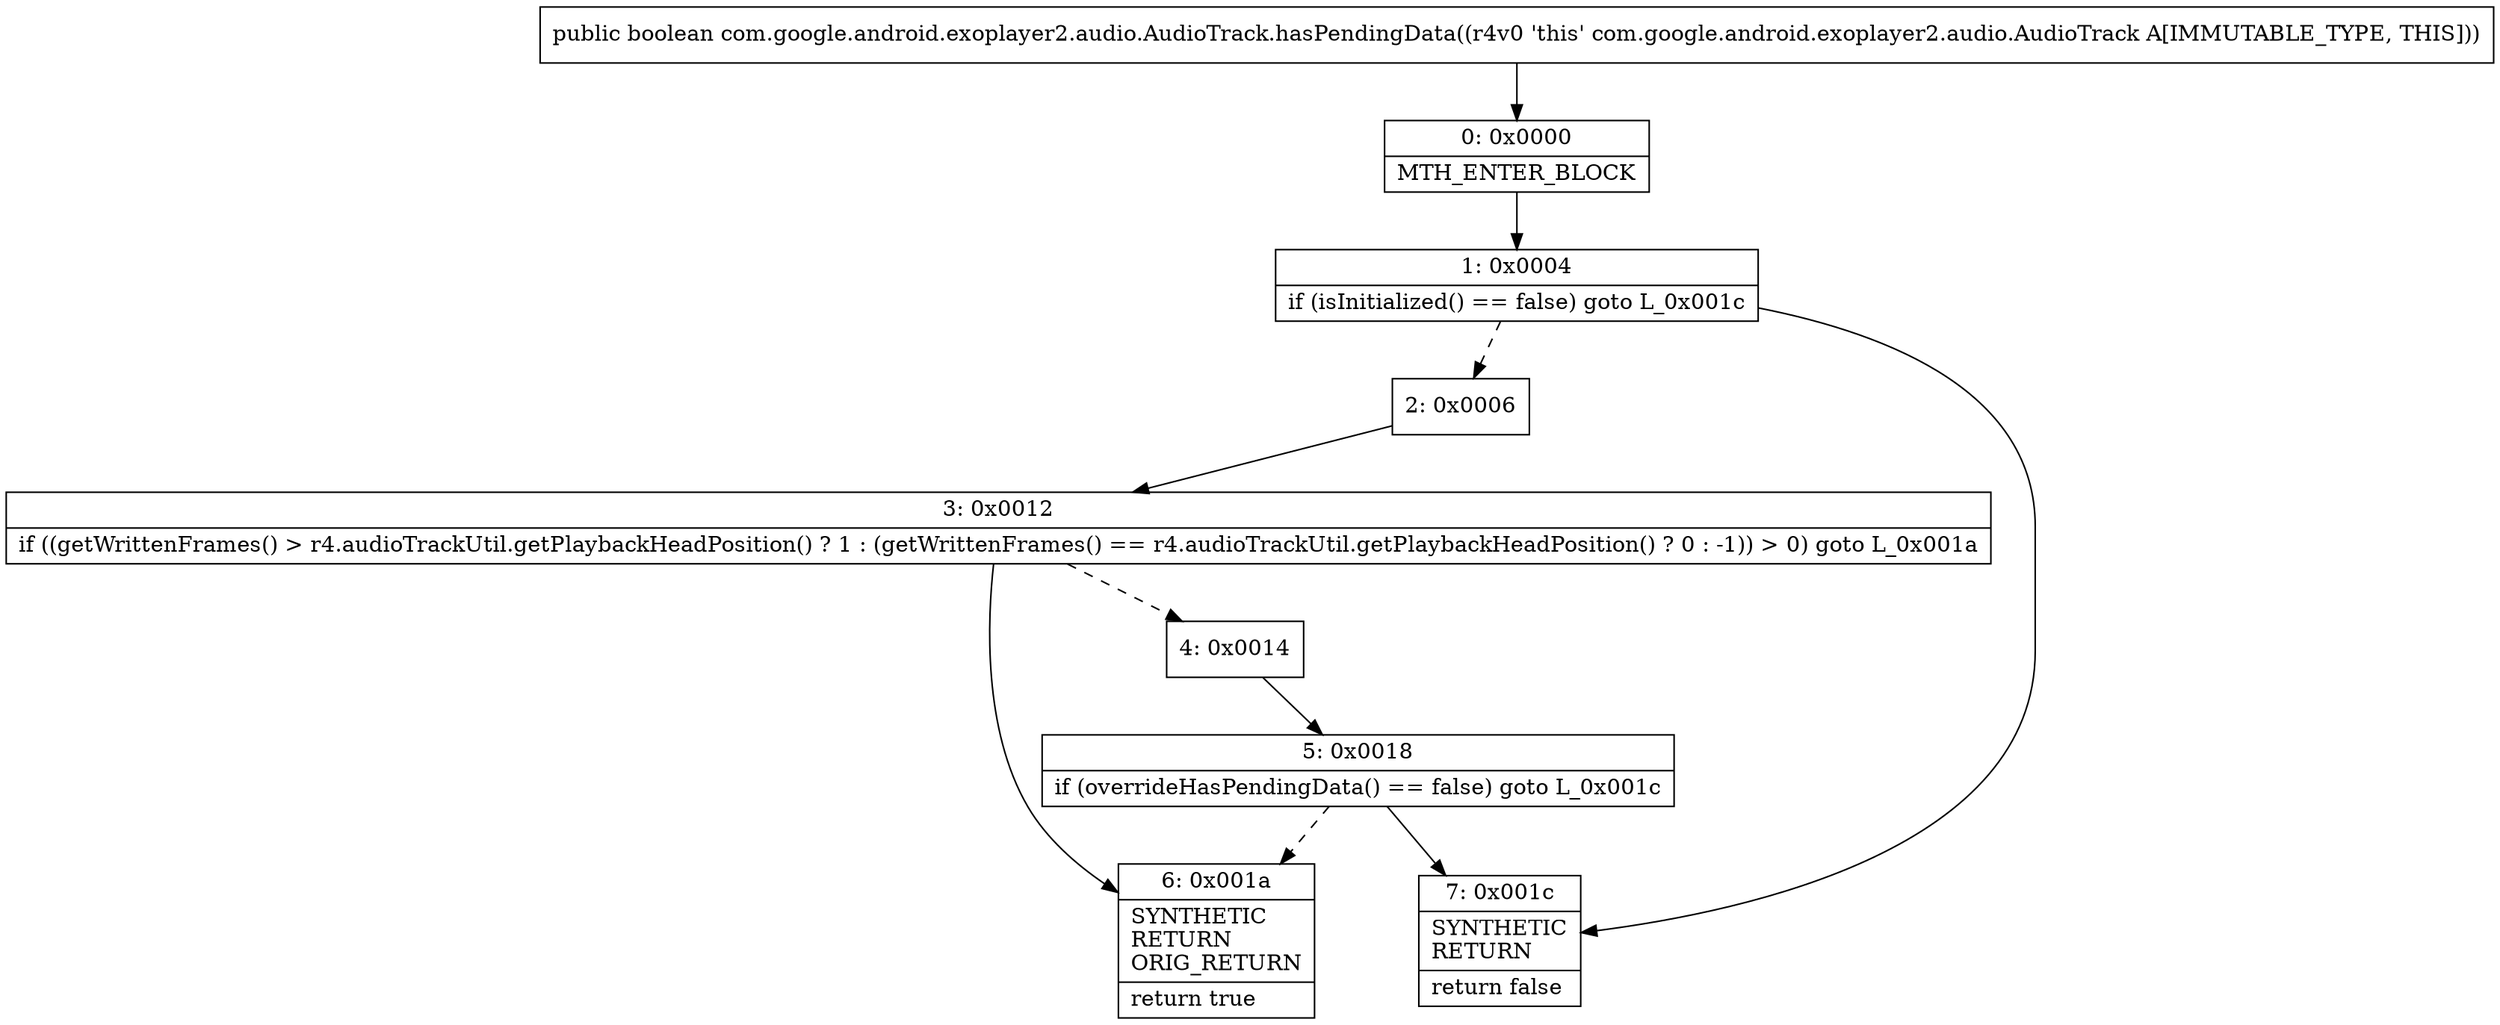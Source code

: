 digraph "CFG forcom.google.android.exoplayer2.audio.AudioTrack.hasPendingData()Z" {
Node_0 [shape=record,label="{0\:\ 0x0000|MTH_ENTER_BLOCK\l}"];
Node_1 [shape=record,label="{1\:\ 0x0004|if (isInitialized() == false) goto L_0x001c\l}"];
Node_2 [shape=record,label="{2\:\ 0x0006}"];
Node_3 [shape=record,label="{3\:\ 0x0012|if ((getWrittenFrames() \> r4.audioTrackUtil.getPlaybackHeadPosition() ? 1 : (getWrittenFrames() == r4.audioTrackUtil.getPlaybackHeadPosition() ? 0 : \-1)) \> 0) goto L_0x001a\l}"];
Node_4 [shape=record,label="{4\:\ 0x0014}"];
Node_5 [shape=record,label="{5\:\ 0x0018|if (overrideHasPendingData() == false) goto L_0x001c\l}"];
Node_6 [shape=record,label="{6\:\ 0x001a|SYNTHETIC\lRETURN\lORIG_RETURN\l|return true\l}"];
Node_7 [shape=record,label="{7\:\ 0x001c|SYNTHETIC\lRETURN\l|return false\l}"];
MethodNode[shape=record,label="{public boolean com.google.android.exoplayer2.audio.AudioTrack.hasPendingData((r4v0 'this' com.google.android.exoplayer2.audio.AudioTrack A[IMMUTABLE_TYPE, THIS])) }"];
MethodNode -> Node_0;
Node_0 -> Node_1;
Node_1 -> Node_2[style=dashed];
Node_1 -> Node_7;
Node_2 -> Node_3;
Node_3 -> Node_4[style=dashed];
Node_3 -> Node_6;
Node_4 -> Node_5;
Node_5 -> Node_6[style=dashed];
Node_5 -> Node_7;
}

